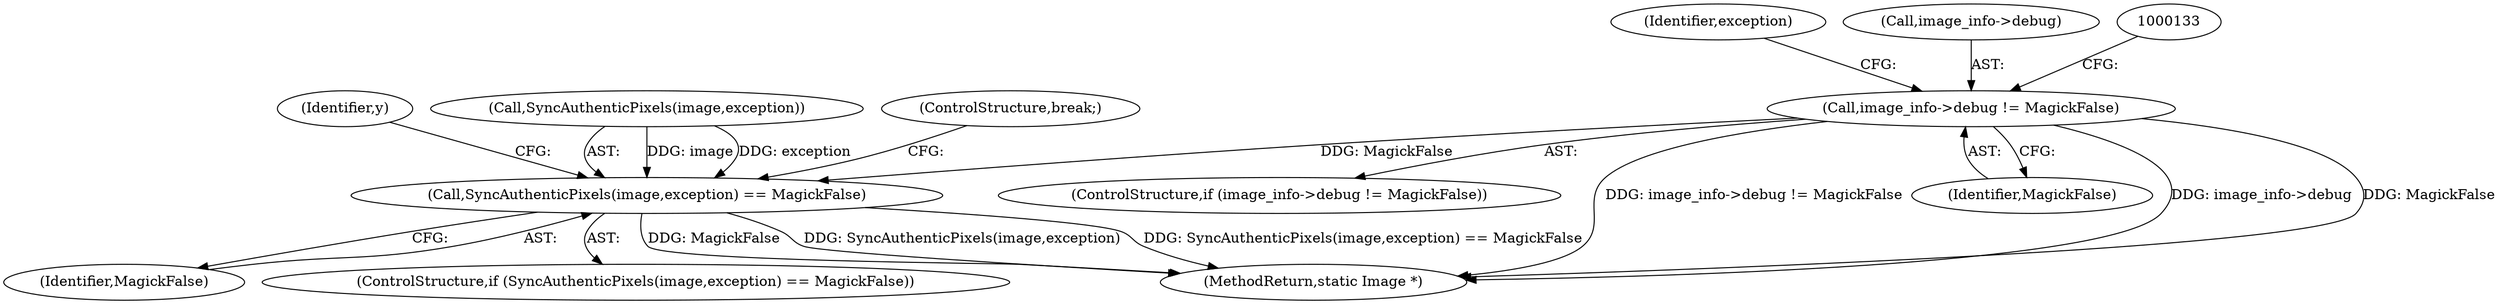 digraph "0_ImageMagick_f6e9d0d9955e85bdd7540b251cd50d598dacc5e6_5@pointer" {
"1000127" [label="(Call,image_info->debug != MagickFalse)"];
"1000470" [label="(Call,SyncAuthenticPixels(image,exception) == MagickFalse)"];
"1000410" [label="(Identifier,y)"];
"1000143" [label="(Identifier,exception)"];
"1000487" [label="(MethodReturn,static Image *)"];
"1000470" [label="(Call,SyncAuthenticPixels(image,exception) == MagickFalse)"];
"1000128" [label="(Call,image_info->debug)"];
"1000474" [label="(Identifier,MagickFalse)"];
"1000471" [label="(Call,SyncAuthenticPixels(image,exception))"];
"1000131" [label="(Identifier,MagickFalse)"];
"1000469" [label="(ControlStructure,if (SyncAuthenticPixels(image,exception) == MagickFalse))"];
"1000127" [label="(Call,image_info->debug != MagickFalse)"];
"1000475" [label="(ControlStructure,break;)"];
"1000126" [label="(ControlStructure,if (image_info->debug != MagickFalse))"];
"1000127" -> "1000126"  [label="AST: "];
"1000127" -> "1000131"  [label="CFG: "];
"1000128" -> "1000127"  [label="AST: "];
"1000131" -> "1000127"  [label="AST: "];
"1000133" -> "1000127"  [label="CFG: "];
"1000143" -> "1000127"  [label="CFG: "];
"1000127" -> "1000487"  [label="DDG: image_info->debug != MagickFalse"];
"1000127" -> "1000487"  [label="DDG: image_info->debug"];
"1000127" -> "1000487"  [label="DDG: MagickFalse"];
"1000127" -> "1000470"  [label="DDG: MagickFalse"];
"1000470" -> "1000469"  [label="AST: "];
"1000470" -> "1000474"  [label="CFG: "];
"1000471" -> "1000470"  [label="AST: "];
"1000474" -> "1000470"  [label="AST: "];
"1000475" -> "1000470"  [label="CFG: "];
"1000410" -> "1000470"  [label="CFG: "];
"1000470" -> "1000487"  [label="DDG: MagickFalse"];
"1000470" -> "1000487"  [label="DDG: SyncAuthenticPixels(image,exception)"];
"1000470" -> "1000487"  [label="DDG: SyncAuthenticPixels(image,exception) == MagickFalse"];
"1000471" -> "1000470"  [label="DDG: image"];
"1000471" -> "1000470"  [label="DDG: exception"];
}
